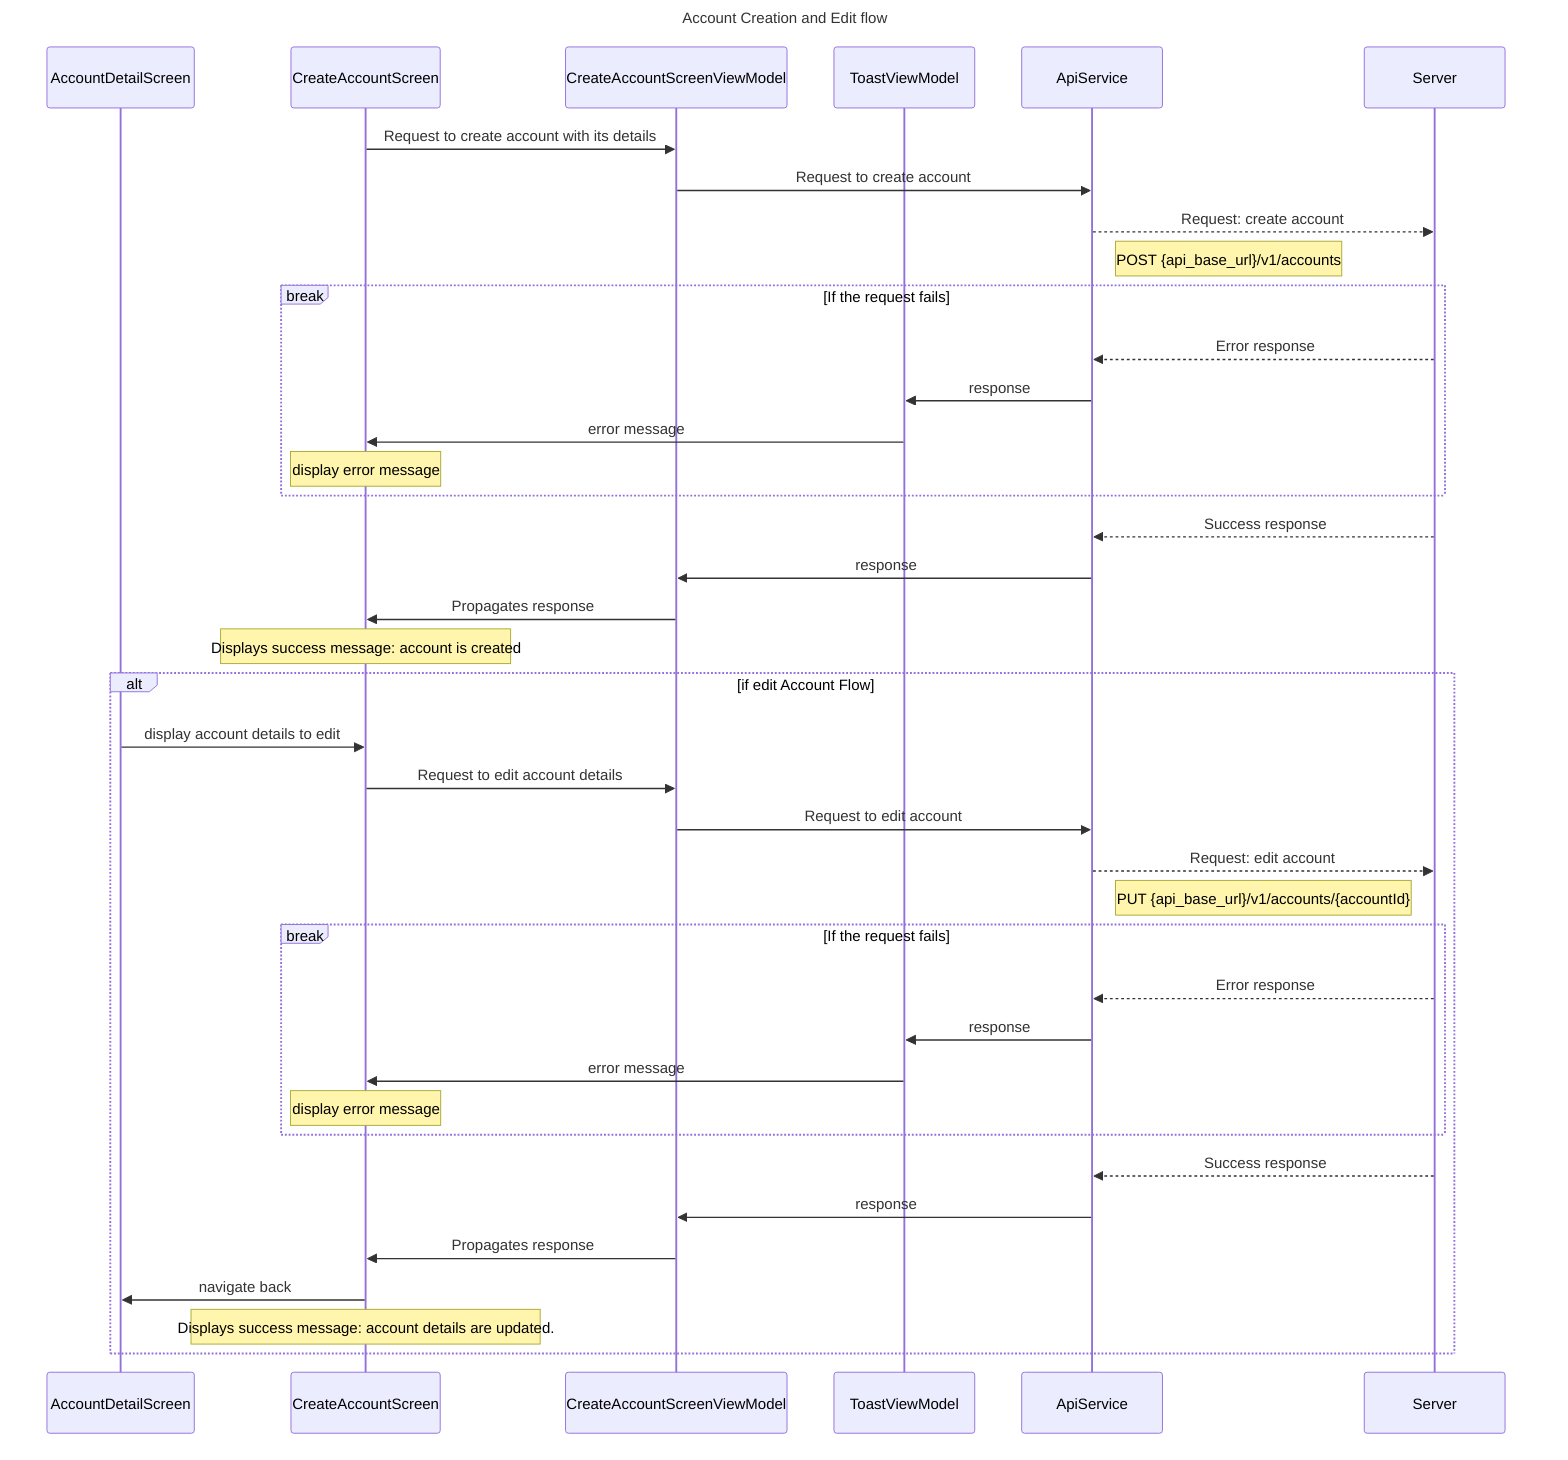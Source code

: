 sequenceDiagram
    title Account Creation and Edit flow

    participant ADS as AccountDetailScreen
    participant CAS as CreateAccountScreen
    participant CASVM as CreateAccountScreenViewModel
    participant TVM as ToastViewModel
    participant AS as ApiService
    participant S as Server

    CAS->>CASVM: Request to create account with its details
    CASVM->>AS: Request to create account
    AS-->>S: Request: create account
    note right of AS: POST {api_base_url}/v1/accounts

    break If the request fails
        S-->>AS: Error response
        AS->>TVM: response
        TVM->>CAS: error message
        note over CAS: display error message
    end

    S-->>AS: Success response
    AS->>CASVM: response
    CASVM->>CAS: Propagates response
    note over CAS: Displays success message: account is created
    
    alt if edit Account Flow
        ADS->>CAS: display account details to edit
        CAS->>CASVM: Request to edit account details
        CASVM->>AS: Request to edit account
        AS-->>S: Request: edit account
        note right of AS: PUT {api_base_url}/v1/accounts/{accountId}

        break If the request fails
            S-->>AS: Error response
            AS->>TVM: response
            TVM->>CAS: error message
            note over CAS: display error message
        end

        S-->>AS: Success response
        AS->>CASVM: response
        CASVM->>CAS: Propagates response
        CAS->>ADS: navigate back
        note over CAS: Displays success message: account details are updated.
    end